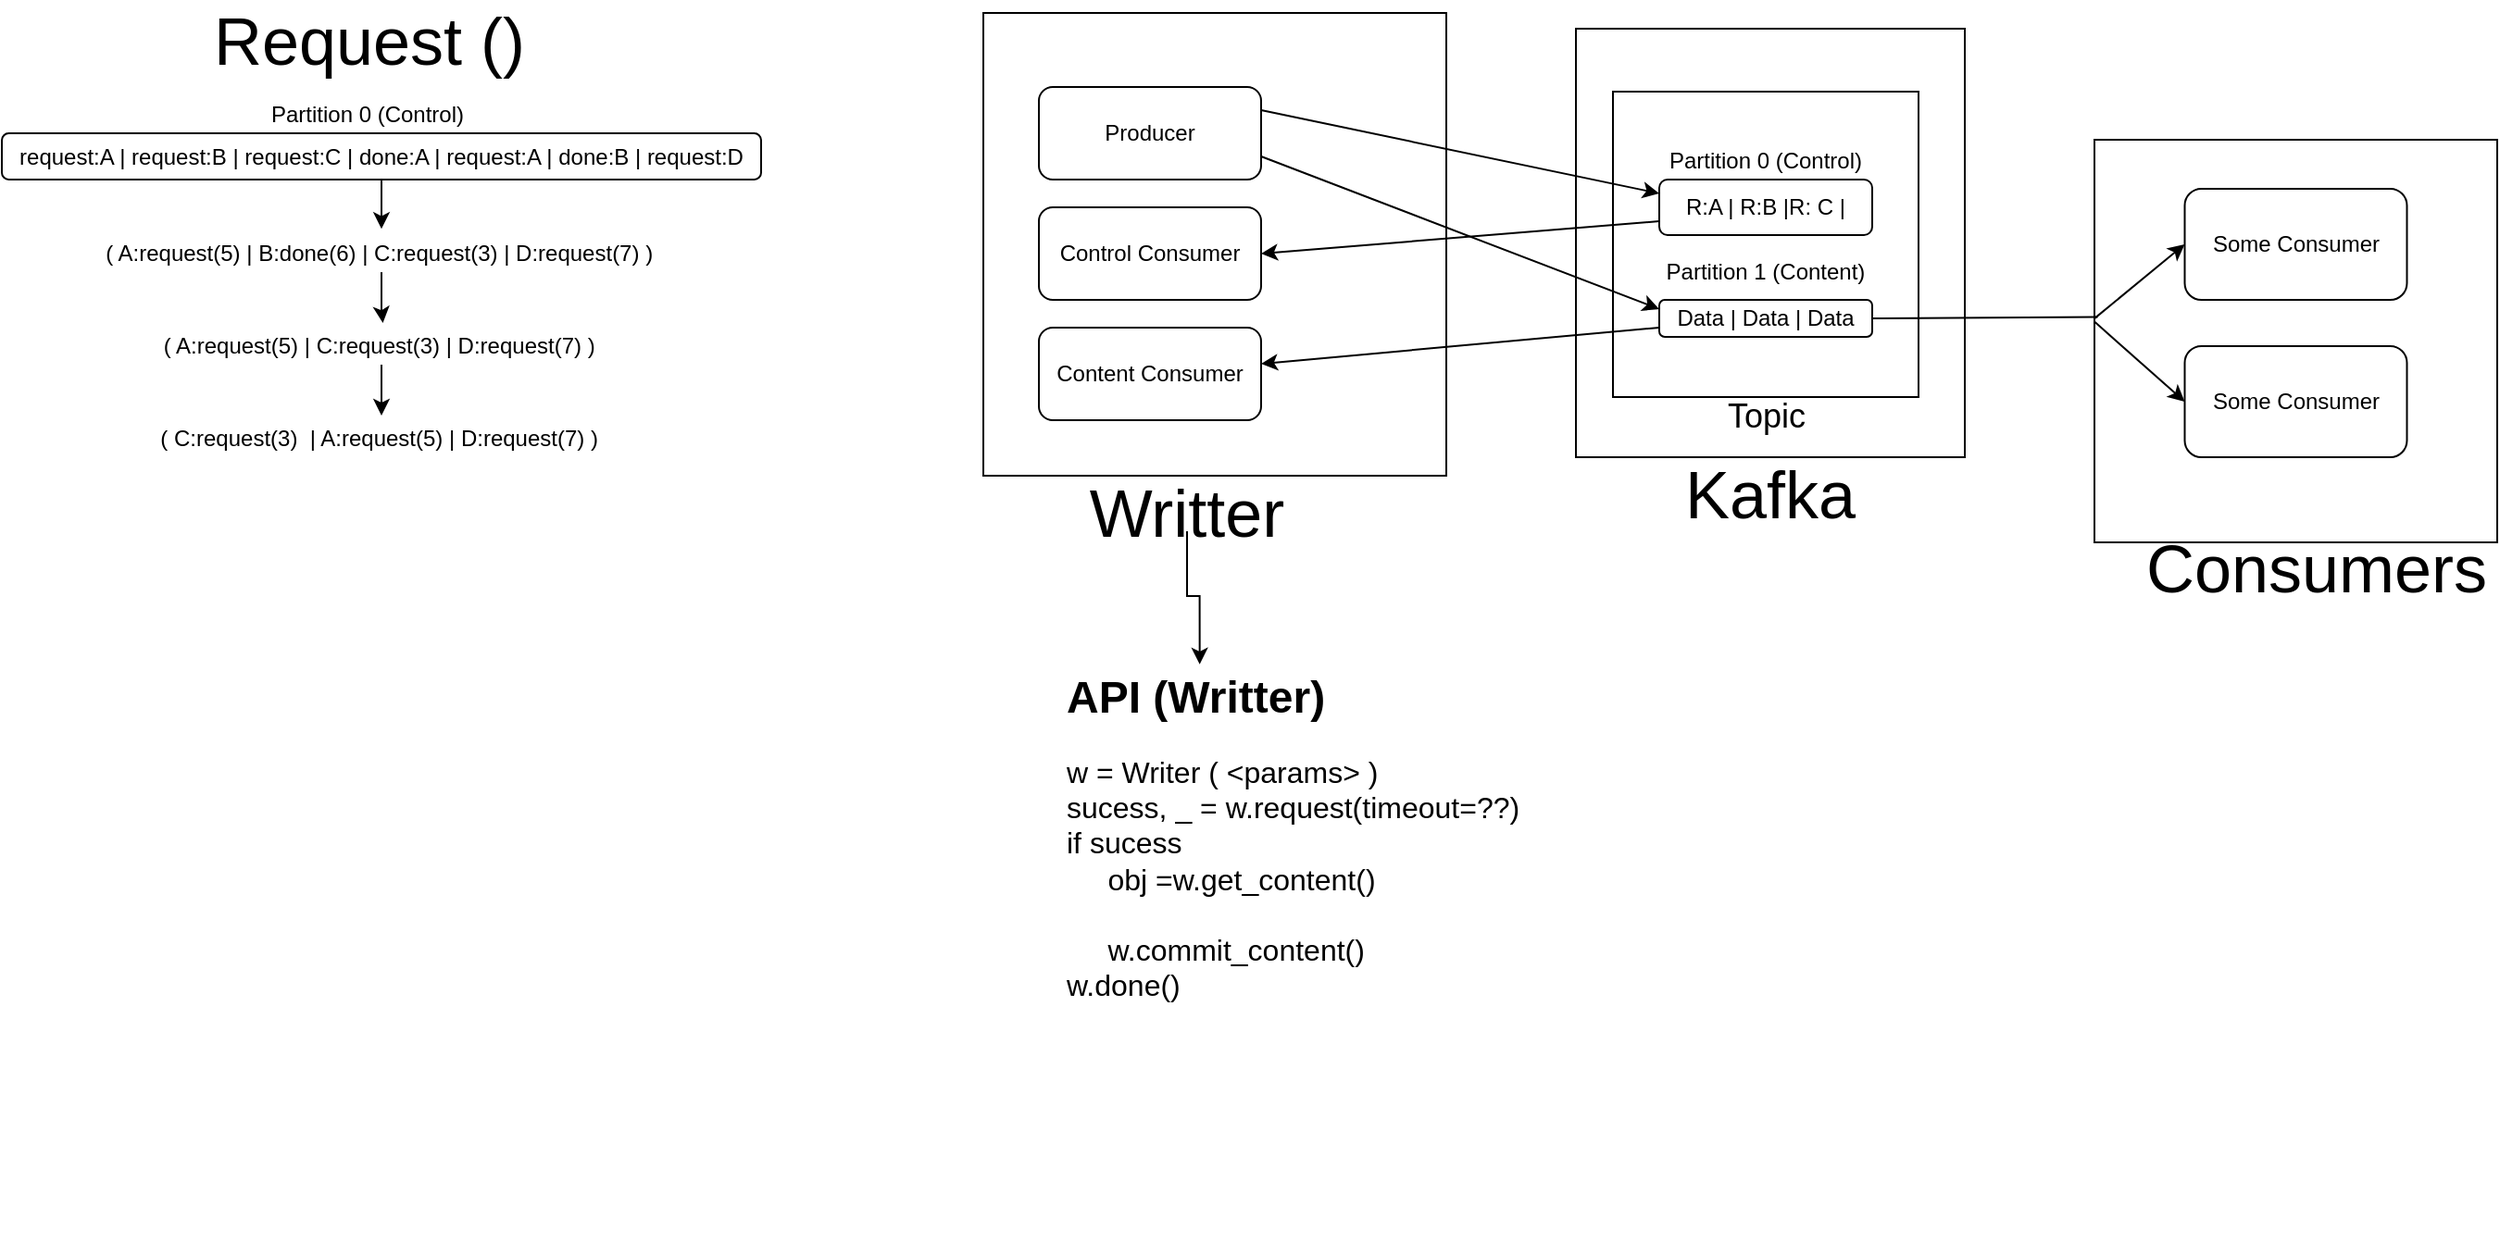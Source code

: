 <mxfile version="13.1.3">
    <diagram id="6hGFLwfOUW9BJ-s0fimq" name="Page-1">
        <mxGraphModel dx="1587" dy="1486" grid="1" gridSize="10" guides="1" tooltips="1" connect="1" arrows="1" fold="1" page="1" pageScale="1" pageWidth="827" pageHeight="1169" math="0" shadow="0">
            <root>
                <mxCell id="0"/>
                <mxCell id="1" parent="0"/>
                <mxCell id="61" value="" style="rounded=0;whiteSpace=wrap;html=1;" vertex="1" parent="1">
                    <mxGeometry x="320" y="8.5" width="210" height="231.5" as="geometry"/>
                </mxCell>
                <mxCell id="41" value="" style="whiteSpace=wrap;html=1;aspect=fixed;" parent="1" vertex="1">
                    <mxGeometry x="600" y="68.5" width="217.5" height="217.5" as="geometry"/>
                </mxCell>
                <mxCell id="46" style="edgeStyle=none;rounded=0;orthogonalLoop=1;jettySize=auto;html=1;exitX=0;exitY=0.452;exitDx=0;exitDy=0;exitPerimeter=0;entryX=0;entryY=0.5;entryDx=0;entryDy=0;" parent="1" source="41" target="38" edge="1">
                    <mxGeometry relative="1" as="geometry"/>
                </mxCell>
                <mxCell id="43" style="edgeStyle=none;rounded=0;orthogonalLoop=1;jettySize=auto;html=1;entryX=0;entryY=0.5;entryDx=0;entryDy=0;exitX=0;exitY=0.444;exitDx=0;exitDy=0;exitPerimeter=0;" parent="1" source="41" target="4" edge="1">
                    <mxGeometry relative="1" as="geometry"/>
                </mxCell>
                <mxCell id="19" value="" style="whiteSpace=wrap;html=1;aspect=fixed;" parent="1" vertex="1">
                    <mxGeometry width="250" height="250" as="geometry"/>
                </mxCell>
                <mxCell id="9" value="" style="whiteSpace=wrap;html=1;aspect=fixed;" parent="1" vertex="1">
                    <mxGeometry x="340" y="42.5" width="165" height="165" as="geometry"/>
                </mxCell>
                <mxCell id="27" style="rounded=0;orthogonalLoop=1;jettySize=auto;html=1;exitX=1;exitY=0.25;exitDx=0;exitDy=0;entryX=0;entryY=0.25;entryDx=0;entryDy=0;" parent="1" source="2" target="13" edge="1">
                    <mxGeometry relative="1" as="geometry"/>
                </mxCell>
                <mxCell id="36" style="rounded=0;orthogonalLoop=1;jettySize=auto;html=1;exitX=1;exitY=0.75;exitDx=0;exitDy=0;entryX=0;entryY=0.25;entryDx=0;entryDy=0;" parent="1" source="2" target="12" edge="1">
                    <mxGeometry relative="1" as="geometry"/>
                </mxCell>
                <mxCell id="2" value="Producer" style="rounded=1;whiteSpace=wrap;html=1;" parent="1" vertex="1">
                    <mxGeometry x="30" y="40" width="120" height="50" as="geometry"/>
                </mxCell>
                <mxCell id="4" value="Some Consumer" style="rounded=1;whiteSpace=wrap;html=1;" parent="1" vertex="1">
                    <mxGeometry x="648.75" y="95" width="120" height="60" as="geometry"/>
                </mxCell>
                <mxCell id="37" style="edgeStyle=none;rounded=0;orthogonalLoop=1;jettySize=auto;html=1;exitX=0;exitY=0.75;exitDx=0;exitDy=0;" parent="1" source="12" target="24" edge="1">
                    <mxGeometry relative="1" as="geometry"/>
                </mxCell>
                <mxCell id="42" style="edgeStyle=none;rounded=0;orthogonalLoop=1;jettySize=auto;html=1;entryX=0.008;entryY=0.44;entryDx=0;entryDy=0;entryPerimeter=0;exitX=1;exitY=0.5;exitDx=0;exitDy=0;endArrow=none;endFill=0;" parent="1" source="12" target="41" edge="1">
                    <mxGeometry relative="1" as="geometry"/>
                </mxCell>
                <mxCell id="12" value="Data | Data | Data" style="rounded=1;whiteSpace=wrap;html=1;" parent="1" vertex="1">
                    <mxGeometry x="365" y="155" width="115" height="20" as="geometry"/>
                </mxCell>
                <mxCell id="29" style="rounded=0;orthogonalLoop=1;jettySize=auto;html=1;exitX=0;exitY=0.75;exitDx=0;exitDy=0;entryX=1;entryY=0.5;entryDx=0;entryDy=0;" parent="1" source="13" target="20" edge="1">
                    <mxGeometry relative="1" as="geometry"/>
                </mxCell>
                <mxCell id="13" value="R:A | R:B |R: C |" style="rounded=1;whiteSpace=wrap;html=1;" parent="1" vertex="1">
                    <mxGeometry x="365" y="90" width="115" height="30" as="geometry"/>
                </mxCell>
                <mxCell id="20" value="Control Consumer" style="rounded=1;whiteSpace=wrap;html=1;" parent="1" vertex="1">
                    <mxGeometry x="30" y="105" width="120" height="50" as="geometry"/>
                </mxCell>
                <mxCell id="24" value="Content Consumer" style="rounded=1;whiteSpace=wrap;html=1;" parent="1" vertex="1">
                    <mxGeometry x="30" y="170" width="120" height="50" as="geometry"/>
                </mxCell>
                <mxCell id="38" value="Some Consumer" style="rounded=1;whiteSpace=wrap;html=1;" parent="1" vertex="1">
                    <mxGeometry x="648.75" y="180" width="120" height="60" as="geometry"/>
                </mxCell>
                <mxCell id="47" value="Partition 0 (Control)" style="text;html=1;strokeColor=none;fillColor=none;align=center;verticalAlign=middle;whiteSpace=wrap;rounded=0;" parent="1" vertex="1">
                    <mxGeometry x="365" y="70" width="115" height="20" as="geometry"/>
                </mxCell>
                <mxCell id="48" value="Partition 1 (Content)" style="text;html=1;strokeColor=none;fillColor=none;align=center;verticalAlign=middle;whiteSpace=wrap;rounded=0;" parent="1" vertex="1">
                    <mxGeometry x="365" y="130" width="115" height="20" as="geometry"/>
                </mxCell>
                <mxCell id="53" value="&lt;h1&gt;&lt;font style=&quot;font-size: 24px&quot;&gt;API (Writter)&lt;/font&gt;&lt;/h1&gt;&lt;div&gt;&lt;font size=&quot;3&quot;&gt;w = Writer ( &amp;lt;params&amp;gt; )&lt;/font&gt;&lt;/div&gt;&lt;div&gt;&lt;font size=&quot;3&quot;&gt;sucess, _ = w.request(timeout=??)&lt;/font&gt;&lt;/div&gt;&lt;div&gt;&lt;font size=&quot;3&quot;&gt;if sucess&lt;/font&gt;&lt;/div&gt;&lt;div&gt;&lt;font size=&quot;3&quot;&gt;&amp;nbsp; &amp;nbsp; &amp;nbsp;obj =w.get_content()&lt;/font&gt;&lt;/div&gt;&lt;div&gt;&lt;font size=&quot;3&quot;&gt;&lt;br&gt;&lt;/font&gt;&lt;/div&gt;&lt;div&gt;&lt;font size=&quot;3&quot;&gt;&amp;nbsp; &amp;nbsp; &amp;nbsp;w.commit_content()&lt;/font&gt;&lt;/div&gt;&lt;div&gt;&lt;font size=&quot;3&quot;&gt;w.done()&lt;/font&gt;&lt;/div&gt;" style="text;html=1;strokeColor=none;fillColor=none;spacing=5;spacingTop=-20;whiteSpace=wrap;overflow=hidden;rounded=0;" parent="1" vertex="1">
                    <mxGeometry x="40" y="350" width="340" height="320" as="geometry"/>
                </mxCell>
                <mxCell id="62" value="&lt;font style=&quot;font-size: 36px&quot;&gt;Kafka&lt;/font&gt;" style="text;html=1;strokeColor=none;fillColor=none;align=center;verticalAlign=middle;whiteSpace=wrap;rounded=0;" vertex="1" parent="1">
                    <mxGeometry x="405" y="250" width="40" height="20" as="geometry"/>
                </mxCell>
                <mxCell id="83" style="edgeStyle=orthogonalEdgeStyle;rounded=0;orthogonalLoop=1;jettySize=auto;html=1;entryX=0.226;entryY=0.006;entryDx=0;entryDy=0;entryPerimeter=0;" edge="1" parent="1" source="64" target="53">
                    <mxGeometry relative="1" as="geometry"/>
                </mxCell>
                <mxCell id="64" value="&lt;font style=&quot;font-size: 36px&quot;&gt;Writter&lt;/font&gt;" style="text;html=1;strokeColor=none;fillColor=none;align=center;verticalAlign=middle;whiteSpace=wrap;rounded=0;" vertex="1" parent="1">
                    <mxGeometry x="90" y="260" width="40" height="20" as="geometry"/>
                </mxCell>
                <mxCell id="65" value="&lt;font style=&quot;font-size: 36px&quot;&gt;Consumers&lt;/font&gt;" style="text;html=1;strokeColor=none;fillColor=none;align=center;verticalAlign=middle;whiteSpace=wrap;rounded=0;" vertex="1" parent="1">
                    <mxGeometry x="700" y="290" width="40" height="20" as="geometry"/>
                </mxCell>
                <mxCell id="66" value="&lt;span style=&quot;font-size: 18px&quot;&gt;Topic&lt;/span&gt;" style="text;html=1;strokeColor=none;fillColor=none;align=center;verticalAlign=middle;whiteSpace=wrap;rounded=0;" vertex="1" parent="1">
                    <mxGeometry x="402.5" y="207.5" width="40" height="20" as="geometry"/>
                </mxCell>
                <mxCell id="79" style="edgeStyle=orthogonalEdgeStyle;rounded=0;orthogonalLoop=1;jettySize=auto;html=1;entryX=0.5;entryY=-0.167;entryDx=0;entryDy=0;entryPerimeter=0;" edge="1" parent="1" source="68" target="70">
                    <mxGeometry relative="1" as="geometry"/>
                </mxCell>
                <mxCell id="68" value="request:A | request:B | request:C | done:A | request:A | done:B | request:D" style="rounded=1;whiteSpace=wrap;html=1;" vertex="1" parent="1">
                    <mxGeometry x="-530" y="65" width="410" height="25" as="geometry"/>
                </mxCell>
                <mxCell id="69" value="Partition 0 (Control)" style="text;html=1;strokeColor=none;fillColor=none;align=center;verticalAlign=middle;whiteSpace=wrap;rounded=0;" vertex="1" parent="1">
                    <mxGeometry x="-390" y="45" width="115" height="20" as="geometry"/>
                </mxCell>
                <mxCell id="80" style="edgeStyle=orthogonalEdgeStyle;rounded=0;orthogonalLoop=1;jettySize=auto;html=1;entryX=0.503;entryY=-0.125;entryDx=0;entryDy=0;entryPerimeter=0;" edge="1" parent="1" source="70" target="71">
                    <mxGeometry relative="1" as="geometry"/>
                </mxCell>
                <mxCell id="70" value="( A:request(5) | B:done(6) | C:request(3) | D:request(7) )&amp;nbsp;" style="text;html=1;align=center;verticalAlign=middle;resizable=0;points=[];autosize=1;" vertex="1" parent="1">
                    <mxGeometry x="-480" y="120" width="310" height="20" as="geometry"/>
                </mxCell>
                <mxCell id="81" style="edgeStyle=orthogonalEdgeStyle;rounded=0;orthogonalLoop=1;jettySize=auto;html=1;entryX=0.5;entryY=-0.125;entryDx=0;entryDy=0;entryPerimeter=0;" edge="1" parent="1" source="71" target="72">
                    <mxGeometry relative="1" as="geometry"/>
                </mxCell>
                <mxCell id="71" value="( A:request(5) | C:request(3) | D:request(7) )&amp;nbsp;" style="text;html=1;align=center;verticalAlign=middle;resizable=0;points=[];autosize=1;" vertex="1" parent="1">
                    <mxGeometry x="-450" y="170" width="250" height="20" as="geometry"/>
                </mxCell>
                <mxCell id="72" value="( C:request(3)&amp;nbsp; | A:request(5) | D:request(7) )&amp;nbsp;" style="text;html=1;align=center;verticalAlign=middle;resizable=0;points=[];autosize=1;" vertex="1" parent="1">
                    <mxGeometry x="-455" y="220" width="260" height="20" as="geometry"/>
                </mxCell>
                <mxCell id="82" value="&lt;font style=&quot;font-size: 36px&quot;&gt;Request ()&lt;/font&gt;" style="text;html=1;align=center;verticalAlign=middle;resizable=0;points=[];autosize=1;" vertex="1" parent="1">
                    <mxGeometry x="-422.5" width="180" height="30" as="geometry"/>
                </mxCell>
            </root>
        </mxGraphModel>
    </diagram>
</mxfile>